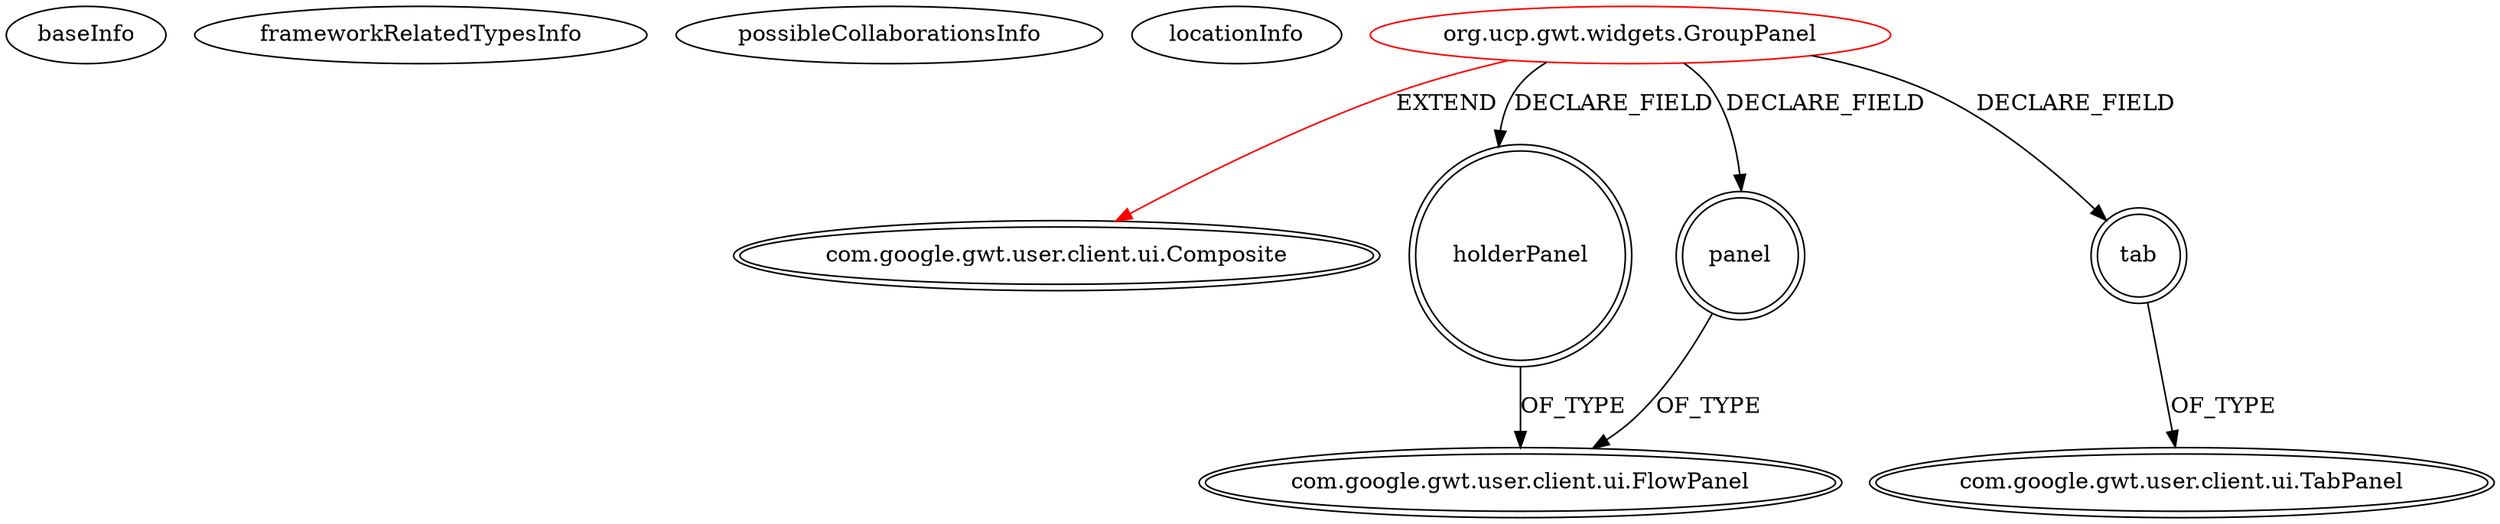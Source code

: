 digraph {
baseInfo[graphId=3028,category="extension_graph",isAnonymous=false,possibleRelation=false]
frameworkRelatedTypesInfo[0="com.google.gwt.user.client.ui.Composite"]
possibleCollaborationsInfo[]
locationInfo[projectName="hmiguellima-ugat",filePath="/hmiguellima-ugat/ugat-master/src/org/ucp/gwt/widgets/GroupPanel.java",contextSignature="GroupPanel",graphId="3028"]
0[label="org.ucp.gwt.widgets.GroupPanel",vertexType="ROOT_CLIENT_CLASS_DECLARATION",isFrameworkType=false,color=red]
1[label="com.google.gwt.user.client.ui.Composite",vertexType="FRAMEWORK_CLASS_TYPE",isFrameworkType=true,peripheries=2]
2[label="holderPanel",vertexType="FIELD_DECLARATION",isFrameworkType=true,peripheries=2,shape=circle]
3[label="com.google.gwt.user.client.ui.FlowPanel",vertexType="FRAMEWORK_CLASS_TYPE",isFrameworkType=true,peripheries=2]
4[label="panel",vertexType="FIELD_DECLARATION",isFrameworkType=true,peripheries=2,shape=circle]
6[label="tab",vertexType="FIELD_DECLARATION",isFrameworkType=true,peripheries=2,shape=circle]
7[label="com.google.gwt.user.client.ui.TabPanel",vertexType="FRAMEWORK_CLASS_TYPE",isFrameworkType=true,peripheries=2]
0->1[label="EXTEND",color=red]
0->2[label="DECLARE_FIELD"]
2->3[label="OF_TYPE"]
0->4[label="DECLARE_FIELD"]
4->3[label="OF_TYPE"]
0->6[label="DECLARE_FIELD"]
6->7[label="OF_TYPE"]
}
